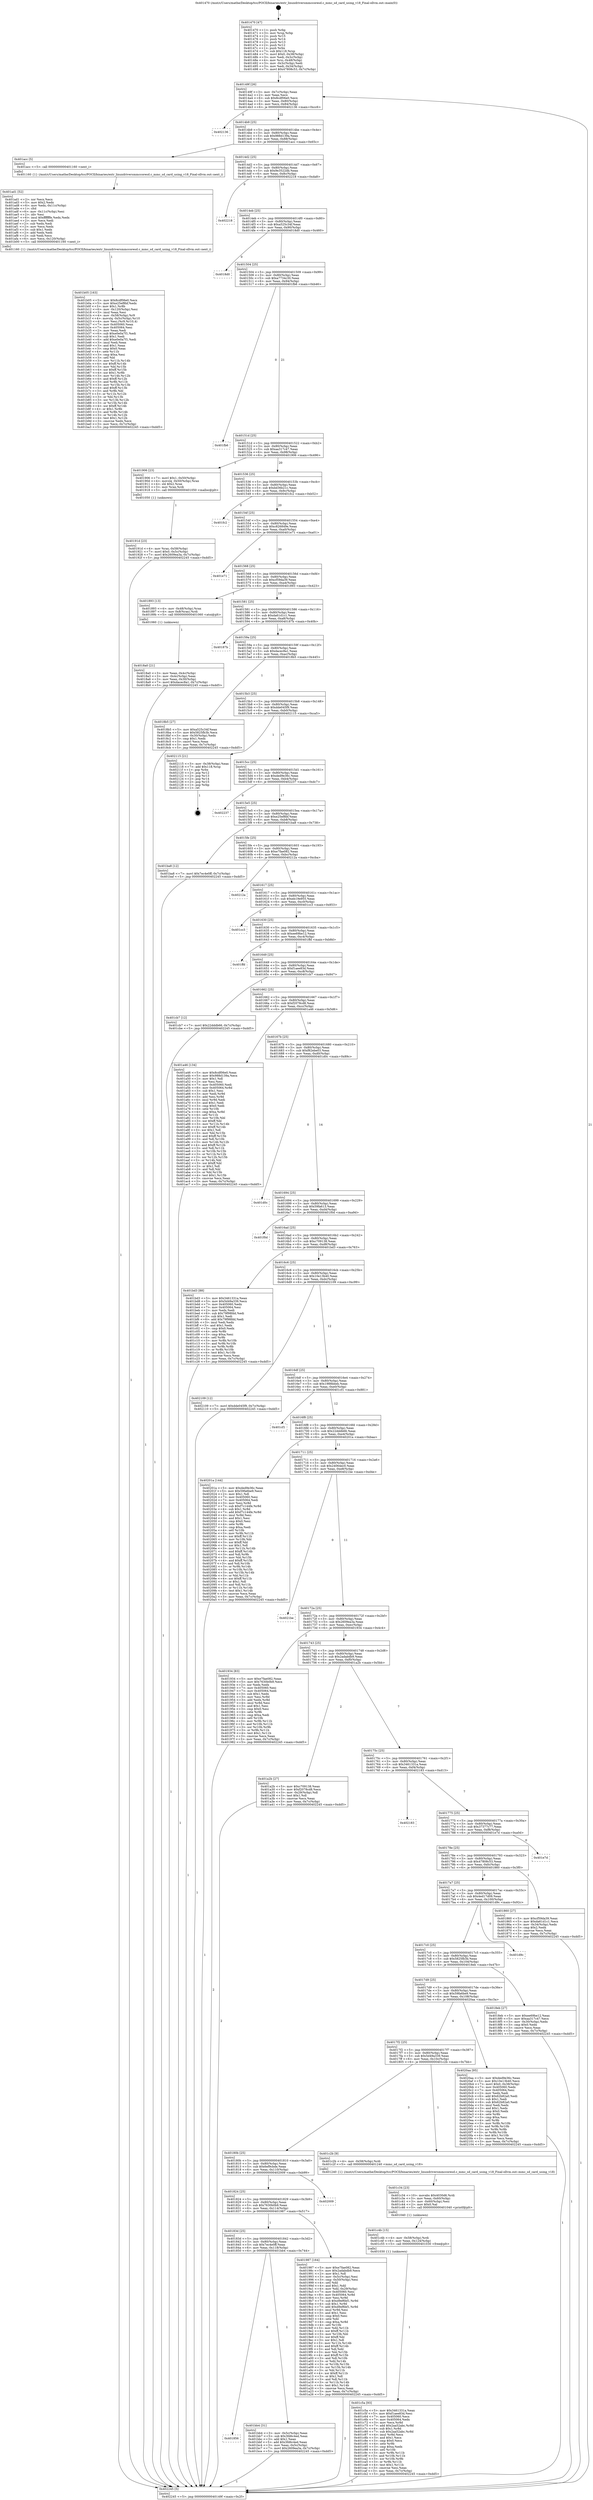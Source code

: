 digraph "0x401470" {
  label = "0x401470 (/mnt/c/Users/mathe/Desktop/tcc/POCII/binaries/extr_linuxdriversmmccoresd.c_mmc_sd_card_using_v18_Final-ollvm.out::main(0))"
  labelloc = "t"
  node[shape=record]

  Entry [label="",width=0.3,height=0.3,shape=circle,fillcolor=black,style=filled]
  "0x40149f" [label="{
     0x40149f [26]\l
     | [instrs]\l
     &nbsp;&nbsp;0x40149f \<+3\>: mov -0x7c(%rbp),%eax\l
     &nbsp;&nbsp;0x4014a2 \<+2\>: mov %eax,%ecx\l
     &nbsp;&nbsp;0x4014a4 \<+6\>: sub $0x8cdf06e0,%ecx\l
     &nbsp;&nbsp;0x4014aa \<+3\>: mov %eax,-0x80(%rbp)\l
     &nbsp;&nbsp;0x4014ad \<+6\>: mov %ecx,-0x84(%rbp)\l
     &nbsp;&nbsp;0x4014b3 \<+6\>: je 0000000000402136 \<main+0xcc6\>\l
  }"]
  "0x402136" [label="{
     0x402136\l
  }", style=dashed]
  "0x4014b9" [label="{
     0x4014b9 [25]\l
     | [instrs]\l
     &nbsp;&nbsp;0x4014b9 \<+5\>: jmp 00000000004014be \<main+0x4e\>\l
     &nbsp;&nbsp;0x4014be \<+3\>: mov -0x80(%rbp),%eax\l
     &nbsp;&nbsp;0x4014c1 \<+5\>: sub $0x988d139a,%eax\l
     &nbsp;&nbsp;0x4014c6 \<+6\>: mov %eax,-0x88(%rbp)\l
     &nbsp;&nbsp;0x4014cc \<+6\>: je 0000000000401acc \<main+0x65c\>\l
  }"]
  Exit [label="",width=0.3,height=0.3,shape=circle,fillcolor=black,style=filled,peripheries=2]
  "0x401acc" [label="{
     0x401acc [5]\l
     | [instrs]\l
     &nbsp;&nbsp;0x401acc \<+5\>: call 0000000000401160 \<next_i\>\l
     | [calls]\l
     &nbsp;&nbsp;0x401160 \{1\} (/mnt/c/Users/mathe/Desktop/tcc/POCII/binaries/extr_linuxdriversmmccoresd.c_mmc_sd_card_using_v18_Final-ollvm.out::next_i)\l
  }"]
  "0x4014d2" [label="{
     0x4014d2 [25]\l
     | [instrs]\l
     &nbsp;&nbsp;0x4014d2 \<+5\>: jmp 00000000004014d7 \<main+0x67\>\l
     &nbsp;&nbsp;0x4014d7 \<+3\>: mov -0x80(%rbp),%eax\l
     &nbsp;&nbsp;0x4014da \<+5\>: sub $0x9e3522db,%eax\l
     &nbsp;&nbsp;0x4014df \<+6\>: mov %eax,-0x8c(%rbp)\l
     &nbsp;&nbsp;0x4014e5 \<+6\>: je 0000000000402218 \<main+0xda8\>\l
  }"]
  "0x401c5a" [label="{
     0x401c5a [93]\l
     | [instrs]\l
     &nbsp;&nbsp;0x401c5a \<+5\>: mov $0x3461331a,%eax\l
     &nbsp;&nbsp;0x401c5f \<+5\>: mov $0xf1aee83d,%esi\l
     &nbsp;&nbsp;0x401c64 \<+7\>: mov 0x405060,%ecx\l
     &nbsp;&nbsp;0x401c6b \<+7\>: mov 0x405064,%edx\l
     &nbsp;&nbsp;0x401c72 \<+3\>: mov %ecx,%r8d\l
     &nbsp;&nbsp;0x401c75 \<+7\>: add $0x2aa52abc,%r8d\l
     &nbsp;&nbsp;0x401c7c \<+4\>: sub $0x1,%r8d\l
     &nbsp;&nbsp;0x401c80 \<+7\>: sub $0x2aa52abc,%r8d\l
     &nbsp;&nbsp;0x401c87 \<+4\>: imul %r8d,%ecx\l
     &nbsp;&nbsp;0x401c8b \<+3\>: and $0x1,%ecx\l
     &nbsp;&nbsp;0x401c8e \<+3\>: cmp $0x0,%ecx\l
     &nbsp;&nbsp;0x401c91 \<+4\>: sete %r9b\l
     &nbsp;&nbsp;0x401c95 \<+3\>: cmp $0xa,%edx\l
     &nbsp;&nbsp;0x401c98 \<+4\>: setl %r10b\l
     &nbsp;&nbsp;0x401c9c \<+3\>: mov %r9b,%r11b\l
     &nbsp;&nbsp;0x401c9f \<+3\>: and %r10b,%r11b\l
     &nbsp;&nbsp;0x401ca2 \<+3\>: xor %r10b,%r9b\l
     &nbsp;&nbsp;0x401ca5 \<+3\>: or %r9b,%r11b\l
     &nbsp;&nbsp;0x401ca8 \<+4\>: test $0x1,%r11b\l
     &nbsp;&nbsp;0x401cac \<+3\>: cmovne %esi,%eax\l
     &nbsp;&nbsp;0x401caf \<+3\>: mov %eax,-0x7c(%rbp)\l
     &nbsp;&nbsp;0x401cb2 \<+5\>: jmp 0000000000402245 \<main+0xdd5\>\l
  }"]
  "0x402218" [label="{
     0x402218\l
  }", style=dashed]
  "0x4014eb" [label="{
     0x4014eb [25]\l
     | [instrs]\l
     &nbsp;&nbsp;0x4014eb \<+5\>: jmp 00000000004014f0 \<main+0x80\>\l
     &nbsp;&nbsp;0x4014f0 \<+3\>: mov -0x80(%rbp),%eax\l
     &nbsp;&nbsp;0x4014f3 \<+5\>: sub $0xa525c34f,%eax\l
     &nbsp;&nbsp;0x4014f8 \<+6\>: mov %eax,-0x90(%rbp)\l
     &nbsp;&nbsp;0x4014fe \<+6\>: je 00000000004018d0 \<main+0x460\>\l
  }"]
  "0x401c4b" [label="{
     0x401c4b [15]\l
     | [instrs]\l
     &nbsp;&nbsp;0x401c4b \<+4\>: mov -0x58(%rbp),%rdi\l
     &nbsp;&nbsp;0x401c4f \<+6\>: mov %eax,-0x124(%rbp)\l
     &nbsp;&nbsp;0x401c55 \<+5\>: call 0000000000401030 \<free@plt\>\l
     | [calls]\l
     &nbsp;&nbsp;0x401030 \{1\} (unknown)\l
  }"]
  "0x4018d0" [label="{
     0x4018d0\l
  }", style=dashed]
  "0x401504" [label="{
     0x401504 [25]\l
     | [instrs]\l
     &nbsp;&nbsp;0x401504 \<+5\>: jmp 0000000000401509 \<main+0x99\>\l
     &nbsp;&nbsp;0x401509 \<+3\>: mov -0x80(%rbp),%eax\l
     &nbsp;&nbsp;0x40150c \<+5\>: sub $0xa7734c30,%eax\l
     &nbsp;&nbsp;0x401511 \<+6\>: mov %eax,-0x94(%rbp)\l
     &nbsp;&nbsp;0x401517 \<+6\>: je 0000000000401fb6 \<main+0xb46\>\l
  }"]
  "0x401c34" [label="{
     0x401c34 [23]\l
     | [instrs]\l
     &nbsp;&nbsp;0x401c34 \<+10\>: movabs $0x4030d6,%rdi\l
     &nbsp;&nbsp;0x401c3e \<+3\>: mov %eax,-0x60(%rbp)\l
     &nbsp;&nbsp;0x401c41 \<+3\>: mov -0x60(%rbp),%esi\l
     &nbsp;&nbsp;0x401c44 \<+2\>: mov $0x0,%al\l
     &nbsp;&nbsp;0x401c46 \<+5\>: call 0000000000401040 \<printf@plt\>\l
     | [calls]\l
     &nbsp;&nbsp;0x401040 \{1\} (unknown)\l
  }"]
  "0x401fb6" [label="{
     0x401fb6\l
  }", style=dashed]
  "0x40151d" [label="{
     0x40151d [25]\l
     | [instrs]\l
     &nbsp;&nbsp;0x40151d \<+5\>: jmp 0000000000401522 \<main+0xb2\>\l
     &nbsp;&nbsp;0x401522 \<+3\>: mov -0x80(%rbp),%eax\l
     &nbsp;&nbsp;0x401525 \<+5\>: sub $0xaa317c47,%eax\l
     &nbsp;&nbsp;0x40152a \<+6\>: mov %eax,-0x98(%rbp)\l
     &nbsp;&nbsp;0x401530 \<+6\>: je 0000000000401906 \<main+0x496\>\l
  }"]
  "0x401856" [label="{
     0x401856\l
  }", style=dashed]
  "0x401906" [label="{
     0x401906 [23]\l
     | [instrs]\l
     &nbsp;&nbsp;0x401906 \<+7\>: movl $0x1,-0x50(%rbp)\l
     &nbsp;&nbsp;0x40190d \<+4\>: movslq -0x50(%rbp),%rax\l
     &nbsp;&nbsp;0x401911 \<+4\>: shl $0x2,%rax\l
     &nbsp;&nbsp;0x401915 \<+3\>: mov %rax,%rdi\l
     &nbsp;&nbsp;0x401918 \<+5\>: call 0000000000401050 \<malloc@plt\>\l
     | [calls]\l
     &nbsp;&nbsp;0x401050 \{1\} (unknown)\l
  }"]
  "0x401536" [label="{
     0x401536 [25]\l
     | [instrs]\l
     &nbsp;&nbsp;0x401536 \<+5\>: jmp 000000000040153b \<main+0xcb\>\l
     &nbsp;&nbsp;0x40153b \<+3\>: mov -0x80(%rbp),%eax\l
     &nbsp;&nbsp;0x40153e \<+5\>: sub $0xbd36b21c,%eax\l
     &nbsp;&nbsp;0x401543 \<+6\>: mov %eax,-0x9c(%rbp)\l
     &nbsp;&nbsp;0x401549 \<+6\>: je 0000000000401fc2 \<main+0xb52\>\l
  }"]
  "0x401bb4" [label="{
     0x401bb4 [31]\l
     | [instrs]\l
     &nbsp;&nbsp;0x401bb4 \<+3\>: mov -0x5c(%rbp),%eax\l
     &nbsp;&nbsp;0x401bb7 \<+5\>: sub $0x3fd6c4ed,%eax\l
     &nbsp;&nbsp;0x401bbc \<+3\>: add $0x1,%eax\l
     &nbsp;&nbsp;0x401bbf \<+5\>: add $0x3fd6c4ed,%eax\l
     &nbsp;&nbsp;0x401bc4 \<+3\>: mov %eax,-0x5c(%rbp)\l
     &nbsp;&nbsp;0x401bc7 \<+7\>: movl $0x2609ea3a,-0x7c(%rbp)\l
     &nbsp;&nbsp;0x401bce \<+5\>: jmp 0000000000402245 \<main+0xdd5\>\l
  }"]
  "0x401fc2" [label="{
     0x401fc2\l
  }", style=dashed]
  "0x40154f" [label="{
     0x40154f [25]\l
     | [instrs]\l
     &nbsp;&nbsp;0x40154f \<+5\>: jmp 0000000000401554 \<main+0xe4\>\l
     &nbsp;&nbsp;0x401554 \<+3\>: mov -0x80(%rbp),%eax\l
     &nbsp;&nbsp;0x401557 \<+5\>: sub $0xc826849e,%eax\l
     &nbsp;&nbsp;0x40155c \<+6\>: mov %eax,-0xa0(%rbp)\l
     &nbsp;&nbsp;0x401562 \<+6\>: je 0000000000401e71 \<main+0xa01\>\l
  }"]
  "0x401b05" [label="{
     0x401b05 [163]\l
     | [instrs]\l
     &nbsp;&nbsp;0x401b05 \<+5\>: mov $0x8cdf06e0,%ecx\l
     &nbsp;&nbsp;0x401b0a \<+5\>: mov $0xe25ef8bf,%edx\l
     &nbsp;&nbsp;0x401b0f \<+3\>: mov $0x1,%r8b\l
     &nbsp;&nbsp;0x401b12 \<+6\>: mov -0x120(%rbp),%esi\l
     &nbsp;&nbsp;0x401b18 \<+3\>: imul %eax,%esi\l
     &nbsp;&nbsp;0x401b1b \<+4\>: mov -0x58(%rbp),%r9\l
     &nbsp;&nbsp;0x401b1f \<+4\>: movslq -0x5c(%rbp),%r10\l
     &nbsp;&nbsp;0x401b23 \<+4\>: mov %esi,(%r9,%r10,4)\l
     &nbsp;&nbsp;0x401b27 \<+7\>: mov 0x405060,%eax\l
     &nbsp;&nbsp;0x401b2e \<+7\>: mov 0x405064,%esi\l
     &nbsp;&nbsp;0x401b35 \<+2\>: mov %eax,%edi\l
     &nbsp;&nbsp;0x401b37 \<+6\>: sub $0xe0e0a7f1,%edi\l
     &nbsp;&nbsp;0x401b3d \<+3\>: sub $0x1,%edi\l
     &nbsp;&nbsp;0x401b40 \<+6\>: add $0xe0e0a7f1,%edi\l
     &nbsp;&nbsp;0x401b46 \<+3\>: imul %edi,%eax\l
     &nbsp;&nbsp;0x401b49 \<+3\>: and $0x1,%eax\l
     &nbsp;&nbsp;0x401b4c \<+3\>: cmp $0x0,%eax\l
     &nbsp;&nbsp;0x401b4f \<+4\>: sete %r11b\l
     &nbsp;&nbsp;0x401b53 \<+3\>: cmp $0xa,%esi\l
     &nbsp;&nbsp;0x401b56 \<+3\>: setl %bl\l
     &nbsp;&nbsp;0x401b59 \<+3\>: mov %r11b,%r14b\l
     &nbsp;&nbsp;0x401b5c \<+4\>: xor $0xff,%r14b\l
     &nbsp;&nbsp;0x401b60 \<+3\>: mov %bl,%r15b\l
     &nbsp;&nbsp;0x401b63 \<+4\>: xor $0xff,%r15b\l
     &nbsp;&nbsp;0x401b67 \<+4\>: xor $0x1,%r8b\l
     &nbsp;&nbsp;0x401b6b \<+3\>: mov %r14b,%r12b\l
     &nbsp;&nbsp;0x401b6e \<+4\>: and $0xff,%r12b\l
     &nbsp;&nbsp;0x401b72 \<+3\>: and %r8b,%r11b\l
     &nbsp;&nbsp;0x401b75 \<+3\>: mov %r15b,%r13b\l
     &nbsp;&nbsp;0x401b78 \<+4\>: and $0xff,%r13b\l
     &nbsp;&nbsp;0x401b7c \<+3\>: and %r8b,%bl\l
     &nbsp;&nbsp;0x401b7f \<+3\>: or %r11b,%r12b\l
     &nbsp;&nbsp;0x401b82 \<+3\>: or %bl,%r13b\l
     &nbsp;&nbsp;0x401b85 \<+3\>: xor %r13b,%r12b\l
     &nbsp;&nbsp;0x401b88 \<+3\>: or %r15b,%r14b\l
     &nbsp;&nbsp;0x401b8b \<+4\>: xor $0xff,%r14b\l
     &nbsp;&nbsp;0x401b8f \<+4\>: or $0x1,%r8b\l
     &nbsp;&nbsp;0x401b93 \<+3\>: and %r8b,%r14b\l
     &nbsp;&nbsp;0x401b96 \<+3\>: or %r14b,%r12b\l
     &nbsp;&nbsp;0x401b99 \<+4\>: test $0x1,%r12b\l
     &nbsp;&nbsp;0x401b9d \<+3\>: cmovne %edx,%ecx\l
     &nbsp;&nbsp;0x401ba0 \<+3\>: mov %ecx,-0x7c(%rbp)\l
     &nbsp;&nbsp;0x401ba3 \<+5\>: jmp 0000000000402245 \<main+0xdd5\>\l
  }"]
  "0x401e71" [label="{
     0x401e71\l
  }", style=dashed]
  "0x401568" [label="{
     0x401568 [25]\l
     | [instrs]\l
     &nbsp;&nbsp;0x401568 \<+5\>: jmp 000000000040156d \<main+0xfd\>\l
     &nbsp;&nbsp;0x40156d \<+3\>: mov -0x80(%rbp),%eax\l
     &nbsp;&nbsp;0x401570 \<+5\>: sub $0xcf59da39,%eax\l
     &nbsp;&nbsp;0x401575 \<+6\>: mov %eax,-0xa4(%rbp)\l
     &nbsp;&nbsp;0x40157b \<+6\>: je 0000000000401893 \<main+0x423\>\l
  }"]
  "0x401ad1" [label="{
     0x401ad1 [52]\l
     | [instrs]\l
     &nbsp;&nbsp;0x401ad1 \<+2\>: xor %ecx,%ecx\l
     &nbsp;&nbsp;0x401ad3 \<+5\>: mov $0x2,%edx\l
     &nbsp;&nbsp;0x401ad8 \<+6\>: mov %edx,-0x11c(%rbp)\l
     &nbsp;&nbsp;0x401ade \<+1\>: cltd\l
     &nbsp;&nbsp;0x401adf \<+6\>: mov -0x11c(%rbp),%esi\l
     &nbsp;&nbsp;0x401ae5 \<+2\>: idiv %esi\l
     &nbsp;&nbsp;0x401ae7 \<+6\>: imul $0xfffffffe,%edx,%edx\l
     &nbsp;&nbsp;0x401aed \<+2\>: mov %ecx,%edi\l
     &nbsp;&nbsp;0x401aef \<+2\>: sub %edx,%edi\l
     &nbsp;&nbsp;0x401af1 \<+2\>: mov %ecx,%edx\l
     &nbsp;&nbsp;0x401af3 \<+3\>: sub $0x1,%edx\l
     &nbsp;&nbsp;0x401af6 \<+2\>: add %edx,%edi\l
     &nbsp;&nbsp;0x401af8 \<+2\>: sub %edi,%ecx\l
     &nbsp;&nbsp;0x401afa \<+6\>: mov %ecx,-0x120(%rbp)\l
     &nbsp;&nbsp;0x401b00 \<+5\>: call 0000000000401160 \<next_i\>\l
     | [calls]\l
     &nbsp;&nbsp;0x401160 \{1\} (/mnt/c/Users/mathe/Desktop/tcc/POCII/binaries/extr_linuxdriversmmccoresd.c_mmc_sd_card_using_v18_Final-ollvm.out::next_i)\l
  }"]
  "0x401893" [label="{
     0x401893 [13]\l
     | [instrs]\l
     &nbsp;&nbsp;0x401893 \<+4\>: mov -0x48(%rbp),%rax\l
     &nbsp;&nbsp;0x401897 \<+4\>: mov 0x8(%rax),%rdi\l
     &nbsp;&nbsp;0x40189b \<+5\>: call 0000000000401060 \<atoi@plt\>\l
     | [calls]\l
     &nbsp;&nbsp;0x401060 \{1\} (unknown)\l
  }"]
  "0x401581" [label="{
     0x401581 [25]\l
     | [instrs]\l
     &nbsp;&nbsp;0x401581 \<+5\>: jmp 0000000000401586 \<main+0x116\>\l
     &nbsp;&nbsp;0x401586 \<+3\>: mov -0x80(%rbp),%eax\l
     &nbsp;&nbsp;0x401589 \<+5\>: sub $0xda61d1c1,%eax\l
     &nbsp;&nbsp;0x40158e \<+6\>: mov %eax,-0xa8(%rbp)\l
     &nbsp;&nbsp;0x401594 \<+6\>: je 000000000040187b \<main+0x40b\>\l
  }"]
  "0x40183d" [label="{
     0x40183d [25]\l
     | [instrs]\l
     &nbsp;&nbsp;0x40183d \<+5\>: jmp 0000000000401842 \<main+0x3d2\>\l
     &nbsp;&nbsp;0x401842 \<+3\>: mov -0x80(%rbp),%eax\l
     &nbsp;&nbsp;0x401845 \<+5\>: sub $0x7ec4e0ff,%eax\l
     &nbsp;&nbsp;0x40184a \<+6\>: mov %eax,-0x118(%rbp)\l
     &nbsp;&nbsp;0x401850 \<+6\>: je 0000000000401bb4 \<main+0x744\>\l
  }"]
  "0x40187b" [label="{
     0x40187b\l
  }", style=dashed]
  "0x40159a" [label="{
     0x40159a [25]\l
     | [instrs]\l
     &nbsp;&nbsp;0x40159a \<+5\>: jmp 000000000040159f \<main+0x12f\>\l
     &nbsp;&nbsp;0x40159f \<+3\>: mov -0x80(%rbp),%eax\l
     &nbsp;&nbsp;0x4015a2 \<+5\>: sub $0xdacec8a1,%eax\l
     &nbsp;&nbsp;0x4015a7 \<+6\>: mov %eax,-0xac(%rbp)\l
     &nbsp;&nbsp;0x4015ad \<+6\>: je 00000000004018b5 \<main+0x445\>\l
  }"]
  "0x401987" [label="{
     0x401987 [164]\l
     | [instrs]\l
     &nbsp;&nbsp;0x401987 \<+5\>: mov $0xe7fae082,%eax\l
     &nbsp;&nbsp;0x40198c \<+5\>: mov $0x2adabdb9,%ecx\l
     &nbsp;&nbsp;0x401991 \<+2\>: mov $0x1,%dl\l
     &nbsp;&nbsp;0x401993 \<+3\>: mov -0x5c(%rbp),%esi\l
     &nbsp;&nbsp;0x401996 \<+3\>: cmp -0x50(%rbp),%esi\l
     &nbsp;&nbsp;0x401999 \<+4\>: setl %dil\l
     &nbsp;&nbsp;0x40199d \<+4\>: and $0x1,%dil\l
     &nbsp;&nbsp;0x4019a1 \<+4\>: mov %dil,-0x29(%rbp)\l
     &nbsp;&nbsp;0x4019a5 \<+7\>: mov 0x405060,%esi\l
     &nbsp;&nbsp;0x4019ac \<+8\>: mov 0x405064,%r8d\l
     &nbsp;&nbsp;0x4019b4 \<+3\>: mov %esi,%r9d\l
     &nbsp;&nbsp;0x4019b7 \<+7\>: sub $0xd9ef6bf1,%r9d\l
     &nbsp;&nbsp;0x4019be \<+4\>: sub $0x1,%r9d\l
     &nbsp;&nbsp;0x4019c2 \<+7\>: add $0xd9ef6bf1,%r9d\l
     &nbsp;&nbsp;0x4019c9 \<+4\>: imul %r9d,%esi\l
     &nbsp;&nbsp;0x4019cd \<+3\>: and $0x1,%esi\l
     &nbsp;&nbsp;0x4019d0 \<+3\>: cmp $0x0,%esi\l
     &nbsp;&nbsp;0x4019d3 \<+4\>: sete %dil\l
     &nbsp;&nbsp;0x4019d7 \<+4\>: cmp $0xa,%r8d\l
     &nbsp;&nbsp;0x4019db \<+4\>: setl %r10b\l
     &nbsp;&nbsp;0x4019df \<+3\>: mov %dil,%r11b\l
     &nbsp;&nbsp;0x4019e2 \<+4\>: xor $0xff,%r11b\l
     &nbsp;&nbsp;0x4019e6 \<+3\>: mov %r10b,%bl\l
     &nbsp;&nbsp;0x4019e9 \<+3\>: xor $0xff,%bl\l
     &nbsp;&nbsp;0x4019ec \<+3\>: xor $0x1,%dl\l
     &nbsp;&nbsp;0x4019ef \<+3\>: mov %r11b,%r14b\l
     &nbsp;&nbsp;0x4019f2 \<+4\>: and $0xff,%r14b\l
     &nbsp;&nbsp;0x4019f6 \<+3\>: and %dl,%dil\l
     &nbsp;&nbsp;0x4019f9 \<+3\>: mov %bl,%r15b\l
     &nbsp;&nbsp;0x4019fc \<+4\>: and $0xff,%r15b\l
     &nbsp;&nbsp;0x401a00 \<+3\>: and %dl,%r10b\l
     &nbsp;&nbsp;0x401a03 \<+3\>: or %dil,%r14b\l
     &nbsp;&nbsp;0x401a06 \<+3\>: or %r10b,%r15b\l
     &nbsp;&nbsp;0x401a09 \<+3\>: xor %r15b,%r14b\l
     &nbsp;&nbsp;0x401a0c \<+3\>: or %bl,%r11b\l
     &nbsp;&nbsp;0x401a0f \<+4\>: xor $0xff,%r11b\l
     &nbsp;&nbsp;0x401a13 \<+3\>: or $0x1,%dl\l
     &nbsp;&nbsp;0x401a16 \<+3\>: and %dl,%r11b\l
     &nbsp;&nbsp;0x401a19 \<+3\>: or %r11b,%r14b\l
     &nbsp;&nbsp;0x401a1c \<+4\>: test $0x1,%r14b\l
     &nbsp;&nbsp;0x401a20 \<+3\>: cmovne %ecx,%eax\l
     &nbsp;&nbsp;0x401a23 \<+3\>: mov %eax,-0x7c(%rbp)\l
     &nbsp;&nbsp;0x401a26 \<+5\>: jmp 0000000000402245 \<main+0xdd5\>\l
  }"]
  "0x4018b5" [label="{
     0x4018b5 [27]\l
     | [instrs]\l
     &nbsp;&nbsp;0x4018b5 \<+5\>: mov $0xa525c34f,%eax\l
     &nbsp;&nbsp;0x4018ba \<+5\>: mov $0x5825fb3b,%ecx\l
     &nbsp;&nbsp;0x4018bf \<+3\>: mov -0x30(%rbp),%edx\l
     &nbsp;&nbsp;0x4018c2 \<+3\>: cmp $0x1,%edx\l
     &nbsp;&nbsp;0x4018c5 \<+3\>: cmovl %ecx,%eax\l
     &nbsp;&nbsp;0x4018c8 \<+3\>: mov %eax,-0x7c(%rbp)\l
     &nbsp;&nbsp;0x4018cb \<+5\>: jmp 0000000000402245 \<main+0xdd5\>\l
  }"]
  "0x4015b3" [label="{
     0x4015b3 [25]\l
     | [instrs]\l
     &nbsp;&nbsp;0x4015b3 \<+5\>: jmp 00000000004015b8 \<main+0x148\>\l
     &nbsp;&nbsp;0x4015b8 \<+3\>: mov -0x80(%rbp),%eax\l
     &nbsp;&nbsp;0x4015bb \<+5\>: sub $0xdde045f9,%eax\l
     &nbsp;&nbsp;0x4015c0 \<+6\>: mov %eax,-0xb0(%rbp)\l
     &nbsp;&nbsp;0x4015c6 \<+6\>: je 0000000000402115 \<main+0xca5\>\l
  }"]
  "0x401824" [label="{
     0x401824 [25]\l
     | [instrs]\l
     &nbsp;&nbsp;0x401824 \<+5\>: jmp 0000000000401829 \<main+0x3b9\>\l
     &nbsp;&nbsp;0x401829 \<+3\>: mov -0x80(%rbp),%eax\l
     &nbsp;&nbsp;0x40182c \<+5\>: sub $0x7630b0b9,%eax\l
     &nbsp;&nbsp;0x401831 \<+6\>: mov %eax,-0x114(%rbp)\l
     &nbsp;&nbsp;0x401837 \<+6\>: je 0000000000401987 \<main+0x517\>\l
  }"]
  "0x402115" [label="{
     0x402115 [21]\l
     | [instrs]\l
     &nbsp;&nbsp;0x402115 \<+3\>: mov -0x38(%rbp),%eax\l
     &nbsp;&nbsp;0x402118 \<+7\>: add $0x118,%rsp\l
     &nbsp;&nbsp;0x40211f \<+1\>: pop %rbx\l
     &nbsp;&nbsp;0x402120 \<+2\>: pop %r12\l
     &nbsp;&nbsp;0x402122 \<+2\>: pop %r13\l
     &nbsp;&nbsp;0x402124 \<+2\>: pop %r14\l
     &nbsp;&nbsp;0x402126 \<+2\>: pop %r15\l
     &nbsp;&nbsp;0x402128 \<+1\>: pop %rbp\l
     &nbsp;&nbsp;0x402129 \<+1\>: ret\l
  }"]
  "0x4015cc" [label="{
     0x4015cc [25]\l
     | [instrs]\l
     &nbsp;&nbsp;0x4015cc \<+5\>: jmp 00000000004015d1 \<main+0x161\>\l
     &nbsp;&nbsp;0x4015d1 \<+3\>: mov -0x80(%rbp),%eax\l
     &nbsp;&nbsp;0x4015d4 \<+5\>: sub $0xded9e36c,%eax\l
     &nbsp;&nbsp;0x4015d9 \<+6\>: mov %eax,-0xb4(%rbp)\l
     &nbsp;&nbsp;0x4015df \<+6\>: je 0000000000402237 \<main+0xdc7\>\l
  }"]
  "0x402009" [label="{
     0x402009\l
  }", style=dashed]
  "0x402237" [label="{
     0x402237\l
  }", style=dashed]
  "0x4015e5" [label="{
     0x4015e5 [25]\l
     | [instrs]\l
     &nbsp;&nbsp;0x4015e5 \<+5\>: jmp 00000000004015ea \<main+0x17a\>\l
     &nbsp;&nbsp;0x4015ea \<+3\>: mov -0x80(%rbp),%eax\l
     &nbsp;&nbsp;0x4015ed \<+5\>: sub $0xe25ef8bf,%eax\l
     &nbsp;&nbsp;0x4015f2 \<+6\>: mov %eax,-0xb8(%rbp)\l
     &nbsp;&nbsp;0x4015f8 \<+6\>: je 0000000000401ba8 \<main+0x738\>\l
  }"]
  "0x40180b" [label="{
     0x40180b [25]\l
     | [instrs]\l
     &nbsp;&nbsp;0x40180b \<+5\>: jmp 0000000000401810 \<main+0x3a0\>\l
     &nbsp;&nbsp;0x401810 \<+3\>: mov -0x80(%rbp),%eax\l
     &nbsp;&nbsp;0x401813 \<+5\>: sub $0x6ef9cbde,%eax\l
     &nbsp;&nbsp;0x401818 \<+6\>: mov %eax,-0x110(%rbp)\l
     &nbsp;&nbsp;0x40181e \<+6\>: je 0000000000402009 \<main+0xb99\>\l
  }"]
  "0x401ba8" [label="{
     0x401ba8 [12]\l
     | [instrs]\l
     &nbsp;&nbsp;0x401ba8 \<+7\>: movl $0x7ec4e0ff,-0x7c(%rbp)\l
     &nbsp;&nbsp;0x401baf \<+5\>: jmp 0000000000402245 \<main+0xdd5\>\l
  }"]
  "0x4015fe" [label="{
     0x4015fe [25]\l
     | [instrs]\l
     &nbsp;&nbsp;0x4015fe \<+5\>: jmp 0000000000401603 \<main+0x193\>\l
     &nbsp;&nbsp;0x401603 \<+3\>: mov -0x80(%rbp),%eax\l
     &nbsp;&nbsp;0x401606 \<+5\>: sub $0xe7fae082,%eax\l
     &nbsp;&nbsp;0x40160b \<+6\>: mov %eax,-0xbc(%rbp)\l
     &nbsp;&nbsp;0x401611 \<+6\>: je 000000000040212a \<main+0xcba\>\l
  }"]
  "0x401c2b" [label="{
     0x401c2b [9]\l
     | [instrs]\l
     &nbsp;&nbsp;0x401c2b \<+4\>: mov -0x58(%rbp),%rdi\l
     &nbsp;&nbsp;0x401c2f \<+5\>: call 0000000000401240 \<mmc_sd_card_using_v18\>\l
     | [calls]\l
     &nbsp;&nbsp;0x401240 \{1\} (/mnt/c/Users/mathe/Desktop/tcc/POCII/binaries/extr_linuxdriversmmccoresd.c_mmc_sd_card_using_v18_Final-ollvm.out::mmc_sd_card_using_v18)\l
  }"]
  "0x40212a" [label="{
     0x40212a\l
  }", style=dashed]
  "0x401617" [label="{
     0x401617 [25]\l
     | [instrs]\l
     &nbsp;&nbsp;0x401617 \<+5\>: jmp 000000000040161c \<main+0x1ac\>\l
     &nbsp;&nbsp;0x40161c \<+3\>: mov -0x80(%rbp),%eax\l
     &nbsp;&nbsp;0x40161f \<+5\>: sub $0xeb19e955,%eax\l
     &nbsp;&nbsp;0x401624 \<+6\>: mov %eax,-0xc0(%rbp)\l
     &nbsp;&nbsp;0x40162a \<+6\>: je 0000000000401cc3 \<main+0x853\>\l
  }"]
  "0x4017f2" [label="{
     0x4017f2 [25]\l
     | [instrs]\l
     &nbsp;&nbsp;0x4017f2 \<+5\>: jmp 00000000004017f7 \<main+0x387\>\l
     &nbsp;&nbsp;0x4017f7 \<+3\>: mov -0x80(%rbp),%eax\l
     &nbsp;&nbsp;0x4017fa \<+5\>: sub $0x5d49a339,%eax\l
     &nbsp;&nbsp;0x4017ff \<+6\>: mov %eax,-0x10c(%rbp)\l
     &nbsp;&nbsp;0x401805 \<+6\>: je 0000000000401c2b \<main+0x7bb\>\l
  }"]
  "0x401cc3" [label="{
     0x401cc3\l
  }", style=dashed]
  "0x401630" [label="{
     0x401630 [25]\l
     | [instrs]\l
     &nbsp;&nbsp;0x401630 \<+5\>: jmp 0000000000401635 \<main+0x1c5\>\l
     &nbsp;&nbsp;0x401635 \<+3\>: mov -0x80(%rbp),%eax\l
     &nbsp;&nbsp;0x401638 \<+5\>: sub $0xee69be12,%eax\l
     &nbsp;&nbsp;0x40163d \<+6\>: mov %eax,-0xc4(%rbp)\l
     &nbsp;&nbsp;0x401643 \<+6\>: je 0000000000401ffd \<main+0xb8d\>\l
  }"]
  "0x4020aa" [label="{
     0x4020aa [95]\l
     | [instrs]\l
     &nbsp;&nbsp;0x4020aa \<+5\>: mov $0xded9e36c,%eax\l
     &nbsp;&nbsp;0x4020af \<+5\>: mov $0x10e13b40,%ecx\l
     &nbsp;&nbsp;0x4020b4 \<+7\>: movl $0x0,-0x38(%rbp)\l
     &nbsp;&nbsp;0x4020bb \<+7\>: mov 0x405060,%edx\l
     &nbsp;&nbsp;0x4020c2 \<+7\>: mov 0x405064,%esi\l
     &nbsp;&nbsp;0x4020c9 \<+2\>: mov %edx,%edi\l
     &nbsp;&nbsp;0x4020cb \<+6\>: add $0x62b82a0,%edi\l
     &nbsp;&nbsp;0x4020d1 \<+3\>: sub $0x1,%edi\l
     &nbsp;&nbsp;0x4020d4 \<+6\>: sub $0x62b82a0,%edi\l
     &nbsp;&nbsp;0x4020da \<+3\>: imul %edi,%edx\l
     &nbsp;&nbsp;0x4020dd \<+3\>: and $0x1,%edx\l
     &nbsp;&nbsp;0x4020e0 \<+3\>: cmp $0x0,%edx\l
     &nbsp;&nbsp;0x4020e3 \<+4\>: sete %r8b\l
     &nbsp;&nbsp;0x4020e7 \<+3\>: cmp $0xa,%esi\l
     &nbsp;&nbsp;0x4020ea \<+4\>: setl %r9b\l
     &nbsp;&nbsp;0x4020ee \<+3\>: mov %r8b,%r10b\l
     &nbsp;&nbsp;0x4020f1 \<+3\>: and %r9b,%r10b\l
     &nbsp;&nbsp;0x4020f4 \<+3\>: xor %r9b,%r8b\l
     &nbsp;&nbsp;0x4020f7 \<+3\>: or %r8b,%r10b\l
     &nbsp;&nbsp;0x4020fa \<+4\>: test $0x1,%r10b\l
     &nbsp;&nbsp;0x4020fe \<+3\>: cmovne %ecx,%eax\l
     &nbsp;&nbsp;0x402101 \<+3\>: mov %eax,-0x7c(%rbp)\l
     &nbsp;&nbsp;0x402104 \<+5\>: jmp 0000000000402245 \<main+0xdd5\>\l
  }"]
  "0x401ffd" [label="{
     0x401ffd\l
  }", style=dashed]
  "0x401649" [label="{
     0x401649 [25]\l
     | [instrs]\l
     &nbsp;&nbsp;0x401649 \<+5\>: jmp 000000000040164e \<main+0x1de\>\l
     &nbsp;&nbsp;0x40164e \<+3\>: mov -0x80(%rbp),%eax\l
     &nbsp;&nbsp;0x401651 \<+5\>: sub $0xf1aee83d,%eax\l
     &nbsp;&nbsp;0x401656 \<+6\>: mov %eax,-0xc8(%rbp)\l
     &nbsp;&nbsp;0x40165c \<+6\>: je 0000000000401cb7 \<main+0x847\>\l
  }"]
  "0x40191d" [label="{
     0x40191d [23]\l
     | [instrs]\l
     &nbsp;&nbsp;0x40191d \<+4\>: mov %rax,-0x58(%rbp)\l
     &nbsp;&nbsp;0x401921 \<+7\>: movl $0x0,-0x5c(%rbp)\l
     &nbsp;&nbsp;0x401928 \<+7\>: movl $0x2609ea3a,-0x7c(%rbp)\l
     &nbsp;&nbsp;0x40192f \<+5\>: jmp 0000000000402245 \<main+0xdd5\>\l
  }"]
  "0x401cb7" [label="{
     0x401cb7 [12]\l
     | [instrs]\l
     &nbsp;&nbsp;0x401cb7 \<+7\>: movl $0x22dddb66,-0x7c(%rbp)\l
     &nbsp;&nbsp;0x401cbe \<+5\>: jmp 0000000000402245 \<main+0xdd5\>\l
  }"]
  "0x401662" [label="{
     0x401662 [25]\l
     | [instrs]\l
     &nbsp;&nbsp;0x401662 \<+5\>: jmp 0000000000401667 \<main+0x1f7\>\l
     &nbsp;&nbsp;0x401667 \<+3\>: mov -0x80(%rbp),%eax\l
     &nbsp;&nbsp;0x40166a \<+5\>: sub $0xf2078cd8,%eax\l
     &nbsp;&nbsp;0x40166f \<+6\>: mov %eax,-0xcc(%rbp)\l
     &nbsp;&nbsp;0x401675 \<+6\>: je 0000000000401a46 \<main+0x5d6\>\l
  }"]
  "0x4017d9" [label="{
     0x4017d9 [25]\l
     | [instrs]\l
     &nbsp;&nbsp;0x4017d9 \<+5\>: jmp 00000000004017de \<main+0x36e\>\l
     &nbsp;&nbsp;0x4017de \<+3\>: mov -0x80(%rbp),%eax\l
     &nbsp;&nbsp;0x4017e1 \<+5\>: sub $0x59fa6be9,%eax\l
     &nbsp;&nbsp;0x4017e6 \<+6\>: mov %eax,-0x108(%rbp)\l
     &nbsp;&nbsp;0x4017ec \<+6\>: je 00000000004020aa \<main+0xc3a\>\l
  }"]
  "0x401a46" [label="{
     0x401a46 [134]\l
     | [instrs]\l
     &nbsp;&nbsp;0x401a46 \<+5\>: mov $0x8cdf06e0,%eax\l
     &nbsp;&nbsp;0x401a4b \<+5\>: mov $0x988d139a,%ecx\l
     &nbsp;&nbsp;0x401a50 \<+2\>: mov $0x1,%dl\l
     &nbsp;&nbsp;0x401a52 \<+2\>: xor %esi,%esi\l
     &nbsp;&nbsp;0x401a54 \<+7\>: mov 0x405060,%edi\l
     &nbsp;&nbsp;0x401a5b \<+8\>: mov 0x405064,%r8d\l
     &nbsp;&nbsp;0x401a63 \<+3\>: sub $0x1,%esi\l
     &nbsp;&nbsp;0x401a66 \<+3\>: mov %edi,%r9d\l
     &nbsp;&nbsp;0x401a69 \<+3\>: add %esi,%r9d\l
     &nbsp;&nbsp;0x401a6c \<+4\>: imul %r9d,%edi\l
     &nbsp;&nbsp;0x401a70 \<+3\>: and $0x1,%edi\l
     &nbsp;&nbsp;0x401a73 \<+3\>: cmp $0x0,%edi\l
     &nbsp;&nbsp;0x401a76 \<+4\>: sete %r10b\l
     &nbsp;&nbsp;0x401a7a \<+4\>: cmp $0xa,%r8d\l
     &nbsp;&nbsp;0x401a7e \<+4\>: setl %r11b\l
     &nbsp;&nbsp;0x401a82 \<+3\>: mov %r10b,%bl\l
     &nbsp;&nbsp;0x401a85 \<+3\>: xor $0xff,%bl\l
     &nbsp;&nbsp;0x401a88 \<+3\>: mov %r11b,%r14b\l
     &nbsp;&nbsp;0x401a8b \<+4\>: xor $0xff,%r14b\l
     &nbsp;&nbsp;0x401a8f \<+3\>: xor $0x1,%dl\l
     &nbsp;&nbsp;0x401a92 \<+3\>: mov %bl,%r15b\l
     &nbsp;&nbsp;0x401a95 \<+4\>: and $0xff,%r15b\l
     &nbsp;&nbsp;0x401a99 \<+3\>: and %dl,%r10b\l
     &nbsp;&nbsp;0x401a9c \<+3\>: mov %r14b,%r12b\l
     &nbsp;&nbsp;0x401a9f \<+4\>: and $0xff,%r12b\l
     &nbsp;&nbsp;0x401aa3 \<+3\>: and %dl,%r11b\l
     &nbsp;&nbsp;0x401aa6 \<+3\>: or %r10b,%r15b\l
     &nbsp;&nbsp;0x401aa9 \<+3\>: or %r11b,%r12b\l
     &nbsp;&nbsp;0x401aac \<+3\>: xor %r12b,%r15b\l
     &nbsp;&nbsp;0x401aaf \<+3\>: or %r14b,%bl\l
     &nbsp;&nbsp;0x401ab2 \<+3\>: xor $0xff,%bl\l
     &nbsp;&nbsp;0x401ab5 \<+3\>: or $0x1,%dl\l
     &nbsp;&nbsp;0x401ab8 \<+2\>: and %dl,%bl\l
     &nbsp;&nbsp;0x401aba \<+3\>: or %bl,%r15b\l
     &nbsp;&nbsp;0x401abd \<+4\>: test $0x1,%r15b\l
     &nbsp;&nbsp;0x401ac1 \<+3\>: cmovne %ecx,%eax\l
     &nbsp;&nbsp;0x401ac4 \<+3\>: mov %eax,-0x7c(%rbp)\l
     &nbsp;&nbsp;0x401ac7 \<+5\>: jmp 0000000000402245 \<main+0xdd5\>\l
  }"]
  "0x40167b" [label="{
     0x40167b [25]\l
     | [instrs]\l
     &nbsp;&nbsp;0x40167b \<+5\>: jmp 0000000000401680 \<main+0x210\>\l
     &nbsp;&nbsp;0x401680 \<+3\>: mov -0x80(%rbp),%eax\l
     &nbsp;&nbsp;0x401683 \<+5\>: sub $0xf82ebe03,%eax\l
     &nbsp;&nbsp;0x401688 \<+6\>: mov %eax,-0xd0(%rbp)\l
     &nbsp;&nbsp;0x40168e \<+6\>: je 0000000000401d0c \<main+0x89c\>\l
  }"]
  "0x4018eb" [label="{
     0x4018eb [27]\l
     | [instrs]\l
     &nbsp;&nbsp;0x4018eb \<+5\>: mov $0xee69be12,%eax\l
     &nbsp;&nbsp;0x4018f0 \<+5\>: mov $0xaa317c47,%ecx\l
     &nbsp;&nbsp;0x4018f5 \<+3\>: mov -0x30(%rbp),%edx\l
     &nbsp;&nbsp;0x4018f8 \<+3\>: cmp $0x0,%edx\l
     &nbsp;&nbsp;0x4018fb \<+3\>: cmove %ecx,%eax\l
     &nbsp;&nbsp;0x4018fe \<+3\>: mov %eax,-0x7c(%rbp)\l
     &nbsp;&nbsp;0x401901 \<+5\>: jmp 0000000000402245 \<main+0xdd5\>\l
  }"]
  "0x401d0c" [label="{
     0x401d0c\l
  }", style=dashed]
  "0x401694" [label="{
     0x401694 [25]\l
     | [instrs]\l
     &nbsp;&nbsp;0x401694 \<+5\>: jmp 0000000000401699 \<main+0x229\>\l
     &nbsp;&nbsp;0x401699 \<+3\>: mov -0x80(%rbp),%eax\l
     &nbsp;&nbsp;0x40169c \<+5\>: sub $0x59fa613,%eax\l
     &nbsp;&nbsp;0x4016a1 \<+6\>: mov %eax,-0xd4(%rbp)\l
     &nbsp;&nbsp;0x4016a7 \<+6\>: je 0000000000401f0d \<main+0xa9d\>\l
  }"]
  "0x4017c0" [label="{
     0x4017c0 [25]\l
     | [instrs]\l
     &nbsp;&nbsp;0x4017c0 \<+5\>: jmp 00000000004017c5 \<main+0x355\>\l
     &nbsp;&nbsp;0x4017c5 \<+3\>: mov -0x80(%rbp),%eax\l
     &nbsp;&nbsp;0x4017c8 \<+5\>: sub $0x5825fb3b,%eax\l
     &nbsp;&nbsp;0x4017cd \<+6\>: mov %eax,-0x104(%rbp)\l
     &nbsp;&nbsp;0x4017d3 \<+6\>: je 00000000004018eb \<main+0x47b\>\l
  }"]
  "0x401f0d" [label="{
     0x401f0d\l
  }", style=dashed]
  "0x4016ad" [label="{
     0x4016ad [25]\l
     | [instrs]\l
     &nbsp;&nbsp;0x4016ad \<+5\>: jmp 00000000004016b2 \<main+0x242\>\l
     &nbsp;&nbsp;0x4016b2 \<+3\>: mov -0x80(%rbp),%eax\l
     &nbsp;&nbsp;0x4016b5 \<+5\>: sub $0xc709138,%eax\l
     &nbsp;&nbsp;0x4016ba \<+6\>: mov %eax,-0xd8(%rbp)\l
     &nbsp;&nbsp;0x4016c0 \<+6\>: je 0000000000401bd3 \<main+0x763\>\l
  }"]
  "0x401d9c" [label="{
     0x401d9c\l
  }", style=dashed]
  "0x401bd3" [label="{
     0x401bd3 [88]\l
     | [instrs]\l
     &nbsp;&nbsp;0x401bd3 \<+5\>: mov $0x3461331a,%eax\l
     &nbsp;&nbsp;0x401bd8 \<+5\>: mov $0x5d49a339,%ecx\l
     &nbsp;&nbsp;0x401bdd \<+7\>: mov 0x405060,%edx\l
     &nbsp;&nbsp;0x401be4 \<+7\>: mov 0x405064,%esi\l
     &nbsp;&nbsp;0x401beb \<+2\>: mov %edx,%edi\l
     &nbsp;&nbsp;0x401bed \<+6\>: sub $0x79f98fdd,%edi\l
     &nbsp;&nbsp;0x401bf3 \<+3\>: sub $0x1,%edi\l
     &nbsp;&nbsp;0x401bf6 \<+6\>: add $0x79f98fdd,%edi\l
     &nbsp;&nbsp;0x401bfc \<+3\>: imul %edi,%edx\l
     &nbsp;&nbsp;0x401bff \<+3\>: and $0x1,%edx\l
     &nbsp;&nbsp;0x401c02 \<+3\>: cmp $0x0,%edx\l
     &nbsp;&nbsp;0x401c05 \<+4\>: sete %r8b\l
     &nbsp;&nbsp;0x401c09 \<+3\>: cmp $0xa,%esi\l
     &nbsp;&nbsp;0x401c0c \<+4\>: setl %r9b\l
     &nbsp;&nbsp;0x401c10 \<+3\>: mov %r8b,%r10b\l
     &nbsp;&nbsp;0x401c13 \<+3\>: and %r9b,%r10b\l
     &nbsp;&nbsp;0x401c16 \<+3\>: xor %r9b,%r8b\l
     &nbsp;&nbsp;0x401c19 \<+3\>: or %r8b,%r10b\l
     &nbsp;&nbsp;0x401c1c \<+4\>: test $0x1,%r10b\l
     &nbsp;&nbsp;0x401c20 \<+3\>: cmovne %ecx,%eax\l
     &nbsp;&nbsp;0x401c23 \<+3\>: mov %eax,-0x7c(%rbp)\l
     &nbsp;&nbsp;0x401c26 \<+5\>: jmp 0000000000402245 \<main+0xdd5\>\l
  }"]
  "0x4016c6" [label="{
     0x4016c6 [25]\l
     | [instrs]\l
     &nbsp;&nbsp;0x4016c6 \<+5\>: jmp 00000000004016cb \<main+0x25b\>\l
     &nbsp;&nbsp;0x4016cb \<+3\>: mov -0x80(%rbp),%eax\l
     &nbsp;&nbsp;0x4016ce \<+5\>: sub $0x10e13b40,%eax\l
     &nbsp;&nbsp;0x4016d3 \<+6\>: mov %eax,-0xdc(%rbp)\l
     &nbsp;&nbsp;0x4016d9 \<+6\>: je 0000000000402109 \<main+0xc99\>\l
  }"]
  "0x4018a0" [label="{
     0x4018a0 [21]\l
     | [instrs]\l
     &nbsp;&nbsp;0x4018a0 \<+3\>: mov %eax,-0x4c(%rbp)\l
     &nbsp;&nbsp;0x4018a3 \<+3\>: mov -0x4c(%rbp),%eax\l
     &nbsp;&nbsp;0x4018a6 \<+3\>: mov %eax,-0x30(%rbp)\l
     &nbsp;&nbsp;0x4018a9 \<+7\>: movl $0xdacec8a1,-0x7c(%rbp)\l
     &nbsp;&nbsp;0x4018b0 \<+5\>: jmp 0000000000402245 \<main+0xdd5\>\l
  }"]
  "0x402109" [label="{
     0x402109 [12]\l
     | [instrs]\l
     &nbsp;&nbsp;0x402109 \<+7\>: movl $0xdde045f9,-0x7c(%rbp)\l
     &nbsp;&nbsp;0x402110 \<+5\>: jmp 0000000000402245 \<main+0xdd5\>\l
  }"]
  "0x4016df" [label="{
     0x4016df [25]\l
     | [instrs]\l
     &nbsp;&nbsp;0x4016df \<+5\>: jmp 00000000004016e4 \<main+0x274\>\l
     &nbsp;&nbsp;0x4016e4 \<+3\>: mov -0x80(%rbp),%eax\l
     &nbsp;&nbsp;0x4016e7 \<+5\>: sub $0x1988bbeb,%eax\l
     &nbsp;&nbsp;0x4016ec \<+6\>: mov %eax,-0xe0(%rbp)\l
     &nbsp;&nbsp;0x4016f2 \<+6\>: je 0000000000401cf1 \<main+0x881\>\l
  }"]
  "0x401470" [label="{
     0x401470 [47]\l
     | [instrs]\l
     &nbsp;&nbsp;0x401470 \<+1\>: push %rbp\l
     &nbsp;&nbsp;0x401471 \<+3\>: mov %rsp,%rbp\l
     &nbsp;&nbsp;0x401474 \<+2\>: push %r15\l
     &nbsp;&nbsp;0x401476 \<+2\>: push %r14\l
     &nbsp;&nbsp;0x401478 \<+2\>: push %r13\l
     &nbsp;&nbsp;0x40147a \<+2\>: push %r12\l
     &nbsp;&nbsp;0x40147c \<+1\>: push %rbx\l
     &nbsp;&nbsp;0x40147d \<+7\>: sub $0x118,%rsp\l
     &nbsp;&nbsp;0x401484 \<+7\>: movl $0x0,-0x38(%rbp)\l
     &nbsp;&nbsp;0x40148b \<+3\>: mov %edi,-0x3c(%rbp)\l
     &nbsp;&nbsp;0x40148e \<+4\>: mov %rsi,-0x48(%rbp)\l
     &nbsp;&nbsp;0x401492 \<+3\>: mov -0x3c(%rbp),%edi\l
     &nbsp;&nbsp;0x401495 \<+3\>: mov %edi,-0x34(%rbp)\l
     &nbsp;&nbsp;0x401498 \<+7\>: movl $0x47808c53,-0x7c(%rbp)\l
  }"]
  "0x401cf1" [label="{
     0x401cf1\l
  }", style=dashed]
  "0x4016f8" [label="{
     0x4016f8 [25]\l
     | [instrs]\l
     &nbsp;&nbsp;0x4016f8 \<+5\>: jmp 00000000004016fd \<main+0x28d\>\l
     &nbsp;&nbsp;0x4016fd \<+3\>: mov -0x80(%rbp),%eax\l
     &nbsp;&nbsp;0x401700 \<+5\>: sub $0x22dddb66,%eax\l
     &nbsp;&nbsp;0x401705 \<+6\>: mov %eax,-0xe4(%rbp)\l
     &nbsp;&nbsp;0x40170b \<+6\>: je 000000000040201a \<main+0xbaa\>\l
  }"]
  "0x402245" [label="{
     0x402245 [5]\l
     | [instrs]\l
     &nbsp;&nbsp;0x402245 \<+5\>: jmp 000000000040149f \<main+0x2f\>\l
  }"]
  "0x40201a" [label="{
     0x40201a [144]\l
     | [instrs]\l
     &nbsp;&nbsp;0x40201a \<+5\>: mov $0xded9e36c,%eax\l
     &nbsp;&nbsp;0x40201f \<+5\>: mov $0x59fa6be9,%ecx\l
     &nbsp;&nbsp;0x402024 \<+2\>: mov $0x1,%dl\l
     &nbsp;&nbsp;0x402026 \<+7\>: mov 0x405060,%esi\l
     &nbsp;&nbsp;0x40202d \<+7\>: mov 0x405064,%edi\l
     &nbsp;&nbsp;0x402034 \<+3\>: mov %esi,%r8d\l
     &nbsp;&nbsp;0x402037 \<+7\>: sub $0xf7c144fe,%r8d\l
     &nbsp;&nbsp;0x40203e \<+4\>: sub $0x1,%r8d\l
     &nbsp;&nbsp;0x402042 \<+7\>: add $0xf7c144fe,%r8d\l
     &nbsp;&nbsp;0x402049 \<+4\>: imul %r8d,%esi\l
     &nbsp;&nbsp;0x40204d \<+3\>: and $0x1,%esi\l
     &nbsp;&nbsp;0x402050 \<+3\>: cmp $0x0,%esi\l
     &nbsp;&nbsp;0x402053 \<+4\>: sete %r9b\l
     &nbsp;&nbsp;0x402057 \<+3\>: cmp $0xa,%edi\l
     &nbsp;&nbsp;0x40205a \<+4\>: setl %r10b\l
     &nbsp;&nbsp;0x40205e \<+3\>: mov %r9b,%r11b\l
     &nbsp;&nbsp;0x402061 \<+4\>: xor $0xff,%r11b\l
     &nbsp;&nbsp;0x402065 \<+3\>: mov %r10b,%bl\l
     &nbsp;&nbsp;0x402068 \<+3\>: xor $0xff,%bl\l
     &nbsp;&nbsp;0x40206b \<+3\>: xor $0x1,%dl\l
     &nbsp;&nbsp;0x40206e \<+3\>: mov %r11b,%r14b\l
     &nbsp;&nbsp;0x402071 \<+4\>: and $0xff,%r14b\l
     &nbsp;&nbsp;0x402075 \<+3\>: and %dl,%r9b\l
     &nbsp;&nbsp;0x402078 \<+3\>: mov %bl,%r15b\l
     &nbsp;&nbsp;0x40207b \<+4\>: and $0xff,%r15b\l
     &nbsp;&nbsp;0x40207f \<+3\>: and %dl,%r10b\l
     &nbsp;&nbsp;0x402082 \<+3\>: or %r9b,%r14b\l
     &nbsp;&nbsp;0x402085 \<+3\>: or %r10b,%r15b\l
     &nbsp;&nbsp;0x402088 \<+3\>: xor %r15b,%r14b\l
     &nbsp;&nbsp;0x40208b \<+3\>: or %bl,%r11b\l
     &nbsp;&nbsp;0x40208e \<+4\>: xor $0xff,%r11b\l
     &nbsp;&nbsp;0x402092 \<+3\>: or $0x1,%dl\l
     &nbsp;&nbsp;0x402095 \<+3\>: and %dl,%r11b\l
     &nbsp;&nbsp;0x402098 \<+3\>: or %r11b,%r14b\l
     &nbsp;&nbsp;0x40209b \<+4\>: test $0x1,%r14b\l
     &nbsp;&nbsp;0x40209f \<+3\>: cmovne %ecx,%eax\l
     &nbsp;&nbsp;0x4020a2 \<+3\>: mov %eax,-0x7c(%rbp)\l
     &nbsp;&nbsp;0x4020a5 \<+5\>: jmp 0000000000402245 \<main+0xdd5\>\l
  }"]
  "0x401711" [label="{
     0x401711 [25]\l
     | [instrs]\l
     &nbsp;&nbsp;0x401711 \<+5\>: jmp 0000000000401716 \<main+0x2a6\>\l
     &nbsp;&nbsp;0x401716 \<+3\>: mov -0x80(%rbp),%eax\l
     &nbsp;&nbsp;0x401719 \<+5\>: sub $0x24064ec0,%eax\l
     &nbsp;&nbsp;0x40171e \<+6\>: mov %eax,-0xe8(%rbp)\l
     &nbsp;&nbsp;0x401724 \<+6\>: je 00000000004021be \<main+0xd4e\>\l
  }"]
  "0x4017a7" [label="{
     0x4017a7 [25]\l
     | [instrs]\l
     &nbsp;&nbsp;0x4017a7 \<+5\>: jmp 00000000004017ac \<main+0x33c\>\l
     &nbsp;&nbsp;0x4017ac \<+3\>: mov -0x80(%rbp),%eax\l
     &nbsp;&nbsp;0x4017af \<+5\>: sub $0x4ed17d09,%eax\l
     &nbsp;&nbsp;0x4017b4 \<+6\>: mov %eax,-0x100(%rbp)\l
     &nbsp;&nbsp;0x4017ba \<+6\>: je 0000000000401d9c \<main+0x92c\>\l
  }"]
  "0x4021be" [label="{
     0x4021be\l
  }", style=dashed]
  "0x40172a" [label="{
     0x40172a [25]\l
     | [instrs]\l
     &nbsp;&nbsp;0x40172a \<+5\>: jmp 000000000040172f \<main+0x2bf\>\l
     &nbsp;&nbsp;0x40172f \<+3\>: mov -0x80(%rbp),%eax\l
     &nbsp;&nbsp;0x401732 \<+5\>: sub $0x2609ea3a,%eax\l
     &nbsp;&nbsp;0x401737 \<+6\>: mov %eax,-0xec(%rbp)\l
     &nbsp;&nbsp;0x40173d \<+6\>: je 0000000000401934 \<main+0x4c4\>\l
  }"]
  "0x401860" [label="{
     0x401860 [27]\l
     | [instrs]\l
     &nbsp;&nbsp;0x401860 \<+5\>: mov $0xcf59da39,%eax\l
     &nbsp;&nbsp;0x401865 \<+5\>: mov $0xda61d1c1,%ecx\l
     &nbsp;&nbsp;0x40186a \<+3\>: mov -0x34(%rbp),%edx\l
     &nbsp;&nbsp;0x40186d \<+3\>: cmp $0x2,%edx\l
     &nbsp;&nbsp;0x401870 \<+3\>: cmovne %ecx,%eax\l
     &nbsp;&nbsp;0x401873 \<+3\>: mov %eax,-0x7c(%rbp)\l
     &nbsp;&nbsp;0x401876 \<+5\>: jmp 0000000000402245 \<main+0xdd5\>\l
  }"]
  "0x401934" [label="{
     0x401934 [83]\l
     | [instrs]\l
     &nbsp;&nbsp;0x401934 \<+5\>: mov $0xe7fae082,%eax\l
     &nbsp;&nbsp;0x401939 \<+5\>: mov $0x7630b0b9,%ecx\l
     &nbsp;&nbsp;0x40193e \<+2\>: xor %edx,%edx\l
     &nbsp;&nbsp;0x401940 \<+7\>: mov 0x405060,%esi\l
     &nbsp;&nbsp;0x401947 \<+7\>: mov 0x405064,%edi\l
     &nbsp;&nbsp;0x40194e \<+3\>: sub $0x1,%edx\l
     &nbsp;&nbsp;0x401951 \<+3\>: mov %esi,%r8d\l
     &nbsp;&nbsp;0x401954 \<+3\>: add %edx,%r8d\l
     &nbsp;&nbsp;0x401957 \<+4\>: imul %r8d,%esi\l
     &nbsp;&nbsp;0x40195b \<+3\>: and $0x1,%esi\l
     &nbsp;&nbsp;0x40195e \<+3\>: cmp $0x0,%esi\l
     &nbsp;&nbsp;0x401961 \<+4\>: sete %r9b\l
     &nbsp;&nbsp;0x401965 \<+3\>: cmp $0xa,%edi\l
     &nbsp;&nbsp;0x401968 \<+4\>: setl %r10b\l
     &nbsp;&nbsp;0x40196c \<+3\>: mov %r9b,%r11b\l
     &nbsp;&nbsp;0x40196f \<+3\>: and %r10b,%r11b\l
     &nbsp;&nbsp;0x401972 \<+3\>: xor %r10b,%r9b\l
     &nbsp;&nbsp;0x401975 \<+3\>: or %r9b,%r11b\l
     &nbsp;&nbsp;0x401978 \<+4\>: test $0x1,%r11b\l
     &nbsp;&nbsp;0x40197c \<+3\>: cmovne %ecx,%eax\l
     &nbsp;&nbsp;0x40197f \<+3\>: mov %eax,-0x7c(%rbp)\l
     &nbsp;&nbsp;0x401982 \<+5\>: jmp 0000000000402245 \<main+0xdd5\>\l
  }"]
  "0x401743" [label="{
     0x401743 [25]\l
     | [instrs]\l
     &nbsp;&nbsp;0x401743 \<+5\>: jmp 0000000000401748 \<main+0x2d8\>\l
     &nbsp;&nbsp;0x401748 \<+3\>: mov -0x80(%rbp),%eax\l
     &nbsp;&nbsp;0x40174b \<+5\>: sub $0x2adabdb9,%eax\l
     &nbsp;&nbsp;0x401750 \<+6\>: mov %eax,-0xf0(%rbp)\l
     &nbsp;&nbsp;0x401756 \<+6\>: je 0000000000401a2b \<main+0x5bb\>\l
  }"]
  "0x40178e" [label="{
     0x40178e [25]\l
     | [instrs]\l
     &nbsp;&nbsp;0x40178e \<+5\>: jmp 0000000000401793 \<main+0x323\>\l
     &nbsp;&nbsp;0x401793 \<+3\>: mov -0x80(%rbp),%eax\l
     &nbsp;&nbsp;0x401796 \<+5\>: sub $0x47808c53,%eax\l
     &nbsp;&nbsp;0x40179b \<+6\>: mov %eax,-0xfc(%rbp)\l
     &nbsp;&nbsp;0x4017a1 \<+6\>: je 0000000000401860 \<main+0x3f0\>\l
  }"]
  "0x401a2b" [label="{
     0x401a2b [27]\l
     | [instrs]\l
     &nbsp;&nbsp;0x401a2b \<+5\>: mov $0xc709138,%eax\l
     &nbsp;&nbsp;0x401a30 \<+5\>: mov $0xf2078cd8,%ecx\l
     &nbsp;&nbsp;0x401a35 \<+3\>: mov -0x29(%rbp),%dl\l
     &nbsp;&nbsp;0x401a38 \<+3\>: test $0x1,%dl\l
     &nbsp;&nbsp;0x401a3b \<+3\>: cmovne %ecx,%eax\l
     &nbsp;&nbsp;0x401a3e \<+3\>: mov %eax,-0x7c(%rbp)\l
     &nbsp;&nbsp;0x401a41 \<+5\>: jmp 0000000000402245 \<main+0xdd5\>\l
  }"]
  "0x40175c" [label="{
     0x40175c [25]\l
     | [instrs]\l
     &nbsp;&nbsp;0x40175c \<+5\>: jmp 0000000000401761 \<main+0x2f1\>\l
     &nbsp;&nbsp;0x401761 \<+3\>: mov -0x80(%rbp),%eax\l
     &nbsp;&nbsp;0x401764 \<+5\>: sub $0x3461331a,%eax\l
     &nbsp;&nbsp;0x401769 \<+6\>: mov %eax,-0xf4(%rbp)\l
     &nbsp;&nbsp;0x40176f \<+6\>: je 0000000000402183 \<main+0xd13\>\l
  }"]
  "0x401e7d" [label="{
     0x401e7d\l
  }", style=dashed]
  "0x402183" [label="{
     0x402183\l
  }", style=dashed]
  "0x401775" [label="{
     0x401775 [25]\l
     | [instrs]\l
     &nbsp;&nbsp;0x401775 \<+5\>: jmp 000000000040177a \<main+0x30a\>\l
     &nbsp;&nbsp;0x40177a \<+3\>: mov -0x80(%rbp),%eax\l
     &nbsp;&nbsp;0x40177d \<+5\>: sub $0x37377c77,%eax\l
     &nbsp;&nbsp;0x401782 \<+6\>: mov %eax,-0xf8(%rbp)\l
     &nbsp;&nbsp;0x401788 \<+6\>: je 0000000000401e7d \<main+0xa0d\>\l
  }"]
  Entry -> "0x401470" [label=" 1"]
  "0x40149f" -> "0x402136" [label=" 0"]
  "0x40149f" -> "0x4014b9" [label=" 22"]
  "0x402115" -> Exit [label=" 1"]
  "0x4014b9" -> "0x401acc" [label=" 1"]
  "0x4014b9" -> "0x4014d2" [label=" 21"]
  "0x402109" -> "0x402245" [label=" 1"]
  "0x4014d2" -> "0x402218" [label=" 0"]
  "0x4014d2" -> "0x4014eb" [label=" 21"]
  "0x4020aa" -> "0x402245" [label=" 1"]
  "0x4014eb" -> "0x4018d0" [label=" 0"]
  "0x4014eb" -> "0x401504" [label=" 21"]
  "0x40201a" -> "0x402245" [label=" 1"]
  "0x401504" -> "0x401fb6" [label=" 0"]
  "0x401504" -> "0x40151d" [label=" 21"]
  "0x401cb7" -> "0x402245" [label=" 1"]
  "0x40151d" -> "0x401906" [label=" 1"]
  "0x40151d" -> "0x401536" [label=" 20"]
  "0x401c5a" -> "0x402245" [label=" 1"]
  "0x401536" -> "0x401fc2" [label=" 0"]
  "0x401536" -> "0x40154f" [label=" 20"]
  "0x401c4b" -> "0x401c5a" [label=" 1"]
  "0x40154f" -> "0x401e71" [label=" 0"]
  "0x40154f" -> "0x401568" [label=" 20"]
  "0x401c2b" -> "0x401c34" [label=" 1"]
  "0x401568" -> "0x401893" [label=" 1"]
  "0x401568" -> "0x401581" [label=" 19"]
  "0x401bd3" -> "0x402245" [label=" 1"]
  "0x401581" -> "0x40187b" [label=" 0"]
  "0x401581" -> "0x40159a" [label=" 19"]
  "0x401bb4" -> "0x402245" [label=" 1"]
  "0x40159a" -> "0x4018b5" [label=" 1"]
  "0x40159a" -> "0x4015b3" [label=" 18"]
  "0x40183d" -> "0x401856" [label=" 0"]
  "0x4015b3" -> "0x402115" [label=" 1"]
  "0x4015b3" -> "0x4015cc" [label=" 17"]
  "0x401c34" -> "0x401c4b" [label=" 1"]
  "0x4015cc" -> "0x402237" [label=" 0"]
  "0x4015cc" -> "0x4015e5" [label=" 17"]
  "0x401ba8" -> "0x402245" [label=" 1"]
  "0x4015e5" -> "0x401ba8" [label=" 1"]
  "0x4015e5" -> "0x4015fe" [label=" 16"]
  "0x401ad1" -> "0x401b05" [label=" 1"]
  "0x4015fe" -> "0x40212a" [label=" 0"]
  "0x4015fe" -> "0x401617" [label=" 16"]
  "0x401acc" -> "0x401ad1" [label=" 1"]
  "0x401617" -> "0x401cc3" [label=" 0"]
  "0x401617" -> "0x401630" [label=" 16"]
  "0x401a2b" -> "0x402245" [label=" 2"]
  "0x401630" -> "0x401ffd" [label=" 0"]
  "0x401630" -> "0x401649" [label=" 16"]
  "0x401987" -> "0x402245" [label=" 2"]
  "0x401649" -> "0x401cb7" [label=" 1"]
  "0x401649" -> "0x401662" [label=" 15"]
  "0x401824" -> "0x401987" [label=" 2"]
  "0x401662" -> "0x401a46" [label=" 1"]
  "0x401662" -> "0x40167b" [label=" 14"]
  "0x40183d" -> "0x401bb4" [label=" 1"]
  "0x40167b" -> "0x401d0c" [label=" 0"]
  "0x40167b" -> "0x401694" [label=" 14"]
  "0x40180b" -> "0x401824" [label=" 3"]
  "0x401694" -> "0x401f0d" [label=" 0"]
  "0x401694" -> "0x4016ad" [label=" 14"]
  "0x401b05" -> "0x402245" [label=" 1"]
  "0x4016ad" -> "0x401bd3" [label=" 1"]
  "0x4016ad" -> "0x4016c6" [label=" 13"]
  "0x4017f2" -> "0x40180b" [label=" 3"]
  "0x4016c6" -> "0x402109" [label=" 1"]
  "0x4016c6" -> "0x4016df" [label=" 12"]
  "0x401a46" -> "0x402245" [label=" 1"]
  "0x4016df" -> "0x401cf1" [label=" 0"]
  "0x4016df" -> "0x4016f8" [label=" 12"]
  "0x4017d9" -> "0x4017f2" [label=" 4"]
  "0x4016f8" -> "0x40201a" [label=" 1"]
  "0x4016f8" -> "0x401711" [label=" 11"]
  "0x4017d9" -> "0x4020aa" [label=" 1"]
  "0x401711" -> "0x4021be" [label=" 0"]
  "0x401711" -> "0x40172a" [label=" 11"]
  "0x401824" -> "0x40183d" [label=" 1"]
  "0x40172a" -> "0x401934" [label=" 2"]
  "0x40172a" -> "0x401743" [label=" 9"]
  "0x401934" -> "0x402245" [label=" 2"]
  "0x401743" -> "0x401a2b" [label=" 2"]
  "0x401743" -> "0x40175c" [label=" 7"]
  "0x401906" -> "0x40191d" [label=" 1"]
  "0x40175c" -> "0x402183" [label=" 0"]
  "0x40175c" -> "0x401775" [label=" 7"]
  "0x4018eb" -> "0x402245" [label=" 1"]
  "0x401775" -> "0x401e7d" [label=" 0"]
  "0x401775" -> "0x40178e" [label=" 7"]
  "0x40191d" -> "0x402245" [label=" 1"]
  "0x40178e" -> "0x401860" [label=" 1"]
  "0x40178e" -> "0x4017a7" [label=" 6"]
  "0x401860" -> "0x402245" [label=" 1"]
  "0x401470" -> "0x40149f" [label=" 1"]
  "0x402245" -> "0x40149f" [label=" 21"]
  "0x401893" -> "0x4018a0" [label=" 1"]
  "0x4018a0" -> "0x402245" [label=" 1"]
  "0x4018b5" -> "0x402245" [label=" 1"]
  "0x4017f2" -> "0x401c2b" [label=" 1"]
  "0x4017a7" -> "0x401d9c" [label=" 0"]
  "0x4017a7" -> "0x4017c0" [label=" 6"]
  "0x40180b" -> "0x402009" [label=" 0"]
  "0x4017c0" -> "0x4018eb" [label=" 1"]
  "0x4017c0" -> "0x4017d9" [label=" 5"]
}
